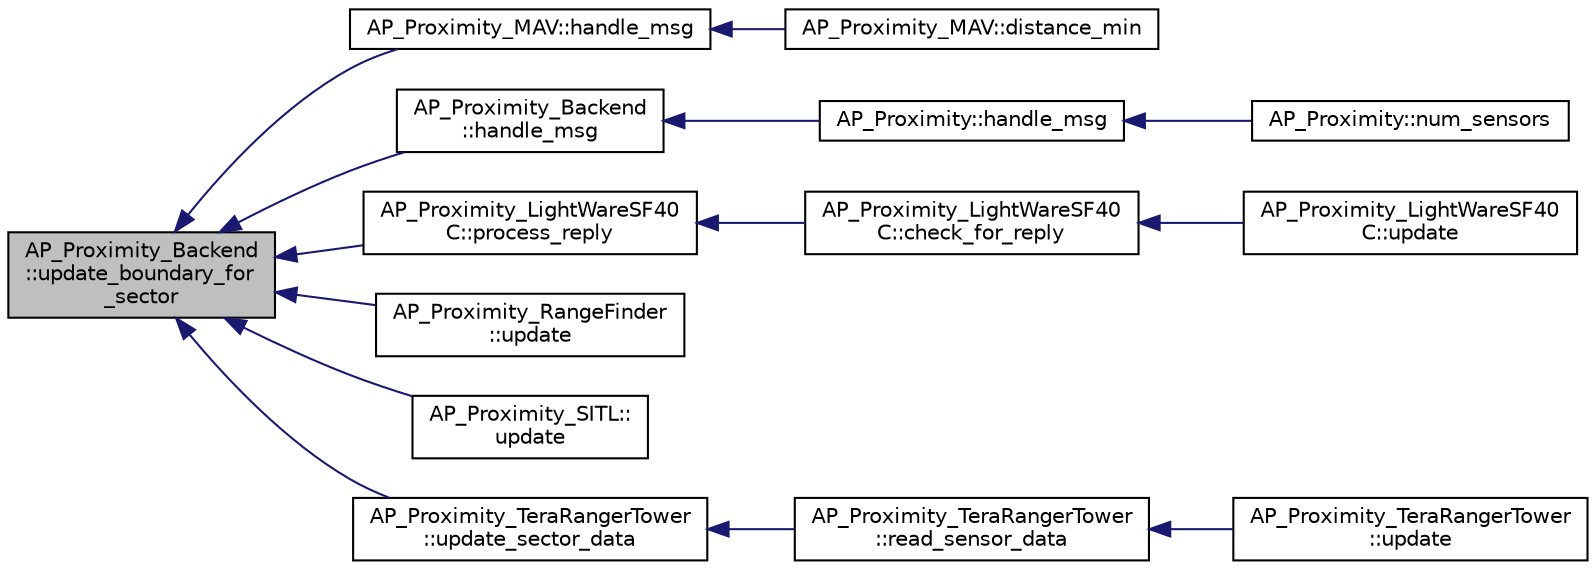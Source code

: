 digraph "AP_Proximity_Backend::update_boundary_for_sector"
{
 // INTERACTIVE_SVG=YES
  edge [fontname="Helvetica",fontsize="10",labelfontname="Helvetica",labelfontsize="10"];
  node [fontname="Helvetica",fontsize="10",shape=record];
  rankdir="LR";
  Node1 [label="AP_Proximity_Backend\l::update_boundary_for\l_sector",height=0.2,width=0.4,color="black", fillcolor="grey75", style="filled", fontcolor="black"];
  Node1 -> Node2 [dir="back",color="midnightblue",fontsize="10",style="solid",fontname="Helvetica"];
  Node2 [label="AP_Proximity_MAV::handle_msg",height=0.2,width=0.4,color="black", fillcolor="white", style="filled",URL="$classAP__Proximity__MAV.html#a830cc5ddf2120082f362a6484a02837c"];
  Node2 -> Node3 [dir="back",color="midnightblue",fontsize="10",style="solid",fontname="Helvetica"];
  Node3 [label="AP_Proximity_MAV::distance_min",height=0.2,width=0.4,color="black", fillcolor="white", style="filled",URL="$classAP__Proximity__MAV.html#a563e3f95fb93d1a922a0f29e1bb14cbc"];
  Node1 -> Node4 [dir="back",color="midnightblue",fontsize="10",style="solid",fontname="Helvetica"];
  Node4 [label="AP_Proximity_Backend\l::handle_msg",height=0.2,width=0.4,color="black", fillcolor="white", style="filled",URL="$classAP__Proximity__Backend.html#a752b6f958a876a540db7c794a20cee4f"];
  Node4 -> Node5 [dir="back",color="midnightblue",fontsize="10",style="solid",fontname="Helvetica"];
  Node5 [label="AP_Proximity::handle_msg",height=0.2,width=0.4,color="black", fillcolor="white", style="filled",URL="$classAP__Proximity.html#ace9bc2a217e4700cd8a324f2ebcf4c71"];
  Node5 -> Node6 [dir="back",color="midnightblue",fontsize="10",style="solid",fontname="Helvetica"];
  Node6 [label="AP_Proximity::num_sensors",height=0.2,width=0.4,color="black", fillcolor="white", style="filled",URL="$classAP__Proximity.html#aa4e5c5caf87c30f77d4173980544a15e"];
  Node1 -> Node7 [dir="back",color="midnightblue",fontsize="10",style="solid",fontname="Helvetica"];
  Node7 [label="AP_Proximity_LightWareSF40\lC::process_reply",height=0.2,width=0.4,color="black", fillcolor="white", style="filled",URL="$classAP__Proximity__LightWareSF40C.html#abdfa9a489fc3ae7cf5f5a90f57e3fb15"];
  Node7 -> Node8 [dir="back",color="midnightblue",fontsize="10",style="solid",fontname="Helvetica"];
  Node8 [label="AP_Proximity_LightWareSF40\lC::check_for_reply",height=0.2,width=0.4,color="black", fillcolor="white", style="filled",URL="$classAP__Proximity__LightWareSF40C.html#acd3fdb4403be2163ea93f83087aa1192"];
  Node8 -> Node9 [dir="back",color="midnightblue",fontsize="10",style="solid",fontname="Helvetica"];
  Node9 [label="AP_Proximity_LightWareSF40\lC::update",height=0.2,width=0.4,color="black", fillcolor="white", style="filled",URL="$classAP__Proximity__LightWareSF40C.html#a18aa0409570b7f8158df3a5acff152fa"];
  Node1 -> Node10 [dir="back",color="midnightblue",fontsize="10",style="solid",fontname="Helvetica"];
  Node10 [label="AP_Proximity_RangeFinder\l::update",height=0.2,width=0.4,color="black", fillcolor="white", style="filled",URL="$classAP__Proximity__RangeFinder.html#a00972bd55509a984f8a71c4cfdb78445"];
  Node1 -> Node11 [dir="back",color="midnightblue",fontsize="10",style="solid",fontname="Helvetica"];
  Node11 [label="AP_Proximity_SITL::\lupdate",height=0.2,width=0.4,color="black", fillcolor="white", style="filled",URL="$classAP__Proximity__SITL.html#a6d9f228a0ae41c802bda9b6aff5f00dd"];
  Node1 -> Node12 [dir="back",color="midnightblue",fontsize="10",style="solid",fontname="Helvetica"];
  Node12 [label="AP_Proximity_TeraRangerTower\l::update_sector_data",height=0.2,width=0.4,color="black", fillcolor="white", style="filled",URL="$classAP__Proximity__TeraRangerTower.html#a7fb456e5844e9cf8bf5b9d65fe9ab002"];
  Node12 -> Node13 [dir="back",color="midnightblue",fontsize="10",style="solid",fontname="Helvetica"];
  Node13 [label="AP_Proximity_TeraRangerTower\l::read_sensor_data",height=0.2,width=0.4,color="black", fillcolor="white", style="filled",URL="$classAP__Proximity__TeraRangerTower.html#a7bfd87e7263a2c84440d032a77efd798"];
  Node13 -> Node14 [dir="back",color="midnightblue",fontsize="10",style="solid",fontname="Helvetica"];
  Node14 [label="AP_Proximity_TeraRangerTower\l::update",height=0.2,width=0.4,color="black", fillcolor="white", style="filled",URL="$classAP__Proximity__TeraRangerTower.html#a6350b980e8e65254a973527c3b9c1c2d"];
}
